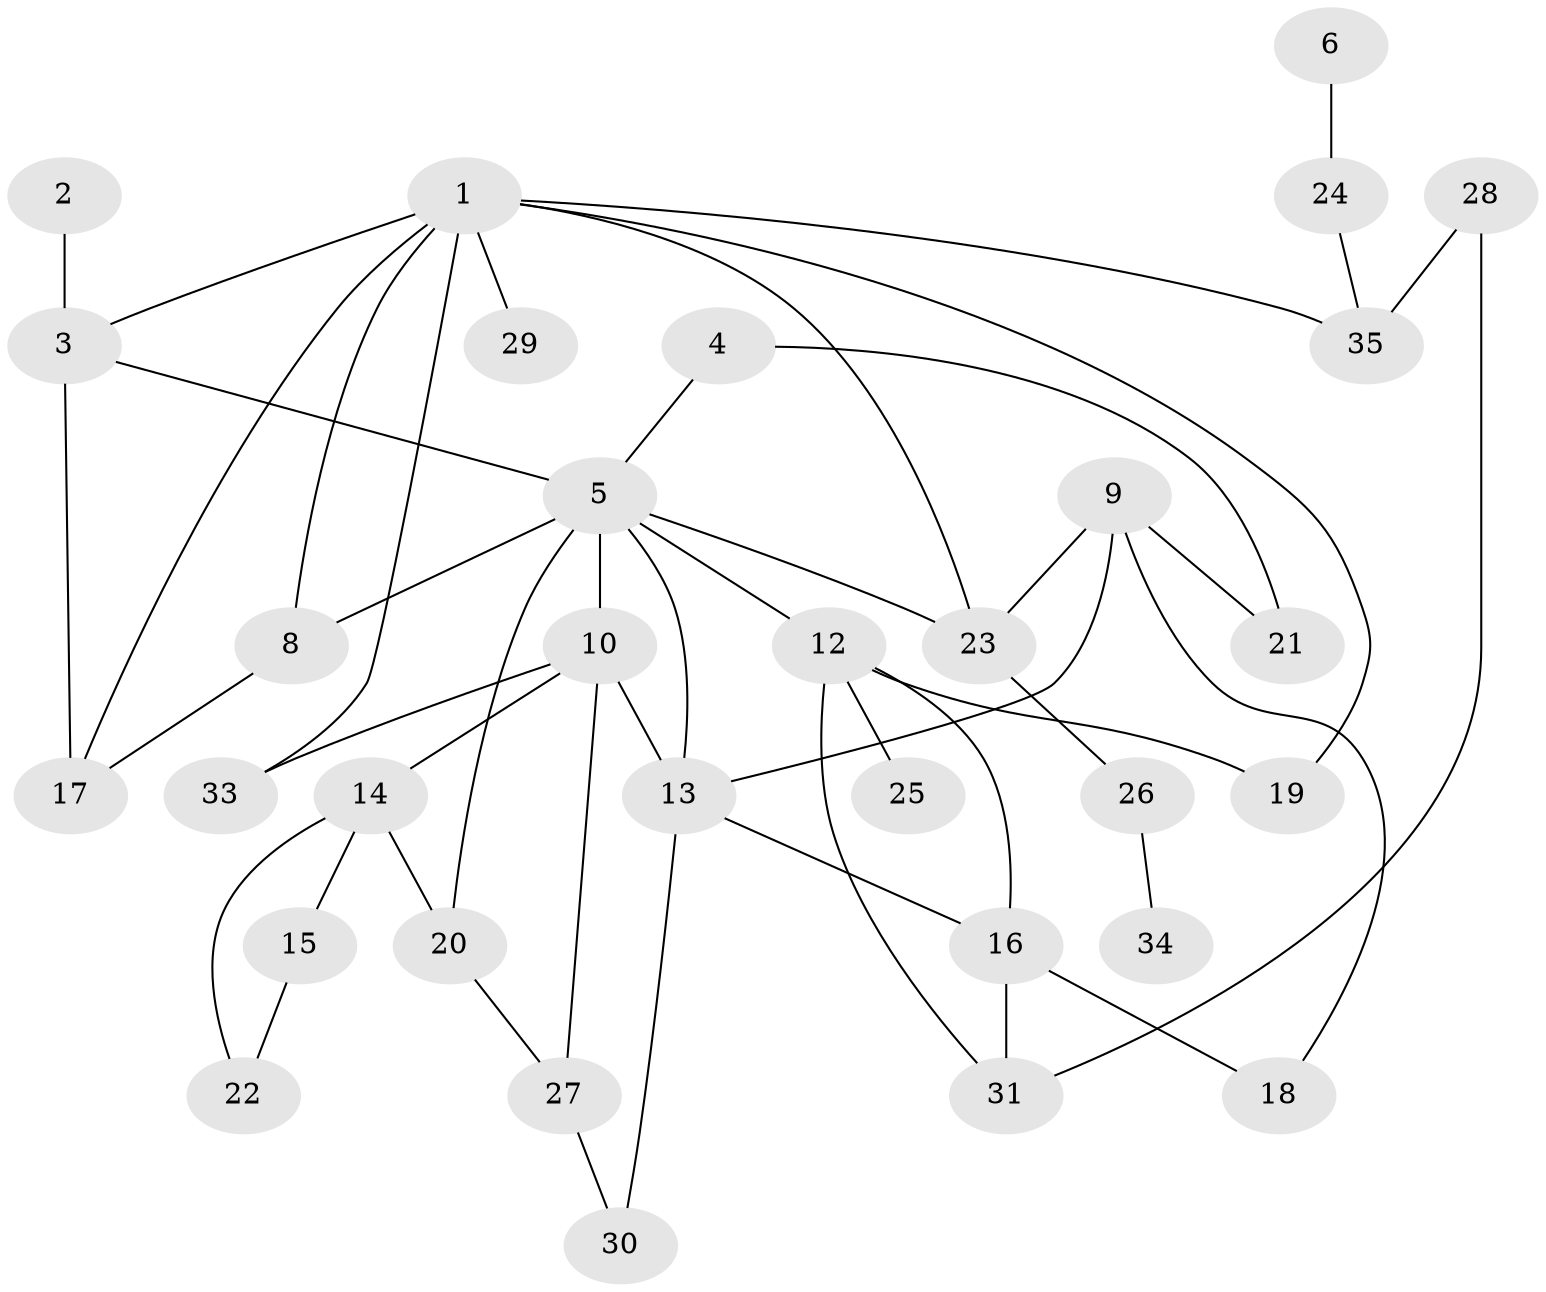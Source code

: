 // original degree distribution, {4: 0.08571428571428572, 3: 0.24285714285714285, 2: 0.3, 1: 0.22857142857142856, 0: 0.02857142857142857, 6: 0.014285714285714285, 5: 0.1}
// Generated by graph-tools (version 1.1) at 2025/33/03/09/25 02:33:43]
// undirected, 32 vertices, 48 edges
graph export_dot {
graph [start="1"]
  node [color=gray90,style=filled];
  1;
  2;
  3;
  4;
  5;
  6;
  8;
  9;
  10;
  12;
  13;
  14;
  15;
  16;
  17;
  18;
  19;
  20;
  21;
  22;
  23;
  24;
  25;
  26;
  27;
  28;
  29;
  30;
  31;
  33;
  34;
  35;
  1 -- 3 [weight=1.0];
  1 -- 8 [weight=1.0];
  1 -- 17 [weight=1.0];
  1 -- 19 [weight=1.0];
  1 -- 23 [weight=1.0];
  1 -- 29 [weight=1.0];
  1 -- 33 [weight=1.0];
  1 -- 35 [weight=1.0];
  2 -- 3 [weight=2.0];
  3 -- 5 [weight=1.0];
  3 -- 17 [weight=1.0];
  4 -- 5 [weight=1.0];
  4 -- 21 [weight=1.0];
  5 -- 8 [weight=1.0];
  5 -- 10 [weight=2.0];
  5 -- 12 [weight=1.0];
  5 -- 13 [weight=1.0];
  5 -- 20 [weight=1.0];
  5 -- 23 [weight=1.0];
  6 -- 24 [weight=1.0];
  8 -- 17 [weight=1.0];
  9 -- 13 [weight=1.0];
  9 -- 18 [weight=1.0];
  9 -- 21 [weight=1.0];
  9 -- 23 [weight=1.0];
  10 -- 13 [weight=1.0];
  10 -- 14 [weight=1.0];
  10 -- 27 [weight=1.0];
  10 -- 33 [weight=1.0];
  12 -- 16 [weight=1.0];
  12 -- 19 [weight=1.0];
  12 -- 25 [weight=1.0];
  12 -- 31 [weight=1.0];
  13 -- 16 [weight=1.0];
  13 -- 30 [weight=1.0];
  14 -- 15 [weight=1.0];
  14 -- 20 [weight=1.0];
  14 -- 22 [weight=1.0];
  15 -- 22 [weight=1.0];
  16 -- 18 [weight=1.0];
  16 -- 31 [weight=1.0];
  20 -- 27 [weight=1.0];
  23 -- 26 [weight=4.0];
  24 -- 35 [weight=1.0];
  26 -- 34 [weight=1.0];
  27 -- 30 [weight=1.0];
  28 -- 31 [weight=1.0];
  28 -- 35 [weight=1.0];
}
